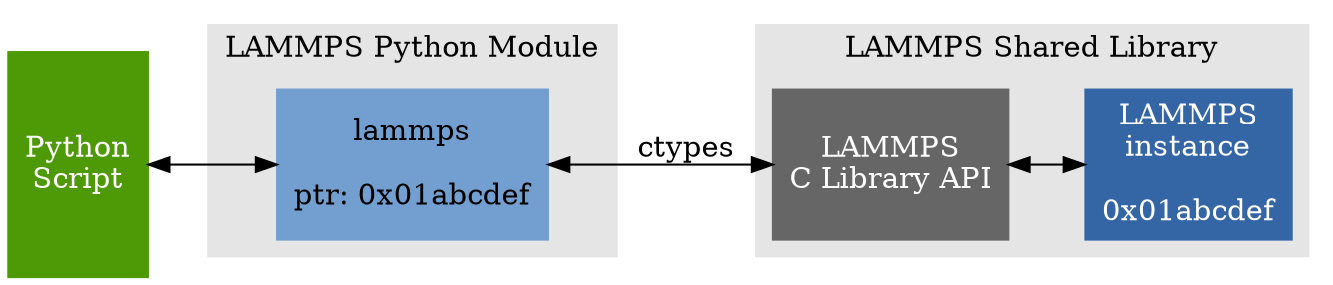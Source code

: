 // Python -> LAMMPS
digraph api {
    rankdir="LR";
    python [shape=box style=filled color="#4e9a06" fontcolor=white label="Python\nScript" height=1.5];
    subgraph cluster0 {
      style=filled;
      color="#e5e5e5";
      height=1.5;
      lammps [shape=box style=filled height=1 color="#729fcf" label="lammps\n\nptr: 0x01abcdef"];
      label="LAMMPS Python Module";
    }
    subgraph cluster1 {
      style=filled;
      color="#e5e5e5";
      height=1.5;
      capi [shape=box style=filled height=1 color="#666666" fontcolor=white label="LAMMPS\nC Library API"];
      instance [shape=box style=filled height=1 color="#3465a4" fontcolor=white label="LAMMPS\ninstance\n\n0x01abcdef"];
      capi -> instance [dir=both];
      label="LAMMPS Shared Library";
    }
    python -> lammps [dir=both];
    lammps -> capi [dir=both,label=ctypes];
}

